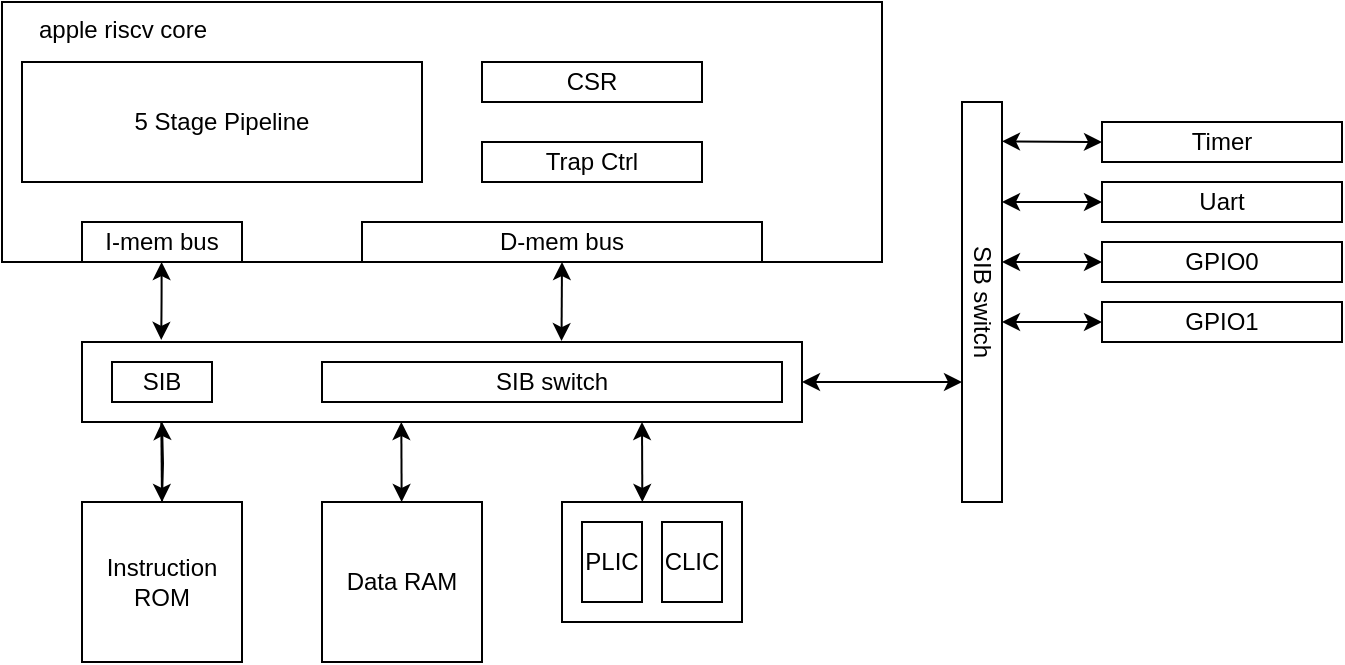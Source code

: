 <mxfile version="14.5.1" type="device"><diagram name="Page-1" id="7e0a89b8-554c-2b80-1dc8-d5c74ca68de4"><mxGraphModel dx="761" dy="611" grid="1" gridSize="10" guides="1" tooltips="1" connect="1" arrows="1" fold="1" page="1" pageScale="1" pageWidth="1100" pageHeight="850" math="0" shadow="0"><root><mxCell id="0"/><mxCell id="1" parent="0"/><mxCell id="cmnAFIew_OexULMEXhyQ-1" value="" style="whiteSpace=wrap;html=1;" parent="1" vertex="1"><mxGeometry x="120" y="320" width="360" height="40" as="geometry"/></mxCell><mxCell id="p74LB7HIm8Mr5gj2Livz-3" value="" style="whiteSpace=wrap;html=1;" parent="1" vertex="1"><mxGeometry x="80" y="150" width="440" height="130" as="geometry"/></mxCell><mxCell id="p74LB7HIm8Mr5gj2Livz-4" value="I-mem bus" style="whiteSpace=wrap;html=1;" parent="1" vertex="1"><mxGeometry x="120" y="260" width="80" height="20" as="geometry"/></mxCell><mxCell id="p74LB7HIm8Mr5gj2Livz-5" value="D-mem bus" style="whiteSpace=wrap;html=1;" parent="1" vertex="1"><mxGeometry x="260" y="260" width="200" height="20" as="geometry"/></mxCell><mxCell id="p74LB7HIm8Mr5gj2Livz-6" value="SIB" style="whiteSpace=wrap;html=1;" parent="1" vertex="1"><mxGeometry x="135" y="330" width="50" height="20" as="geometry"/></mxCell><mxCell id="p74LB7HIm8Mr5gj2Livz-7" value="SIB switch" style="whiteSpace=wrap;html=1;" parent="1" vertex="1"><mxGeometry x="240" y="330" width="230" height="20" as="geometry"/></mxCell><mxCell id="p74LB7HIm8Mr5gj2Livz-11" value="SIB switch" style="whiteSpace=wrap;html=1;rotation=90;" parent="1" vertex="1"><mxGeometry x="470" y="290" width="200" height="20" as="geometry"/></mxCell><mxCell id="p74LB7HIm8Mr5gj2Livz-18" value="" style="endArrow=classic;startArrow=classic;html=1;fillColor=none;entryX=0.65;entryY=1;entryDx=0;entryDy=0;entryPerimeter=0;" parent="1" edge="1"><mxGeometry width="50" height="50" relative="1" as="geometry"><mxPoint x="480" y="340" as="sourcePoint"/><mxPoint x="560" y="340" as="targetPoint"/></mxGeometry></mxCell><mxCell id="p74LB7HIm8Mr5gj2Livz-19" value="GPIO0" style="whiteSpace=wrap;html=1;" parent="1" vertex="1"><mxGeometry x="630" y="270" width="120" height="20" as="geometry"/></mxCell><mxCell id="p74LB7HIm8Mr5gj2Livz-20" value="Uart" style="whiteSpace=wrap;html=1;" parent="1" vertex="1"><mxGeometry x="630" y="240" width="120" height="20" as="geometry"/></mxCell><mxCell id="p74LB7HIm8Mr5gj2Livz-22" value="" style="endArrow=classic;startArrow=classic;html=1;fillColor=none;entryX=0;entryY=0.5;entryDx=0;entryDy=0;" parent="1" target="p74LB7HIm8Mr5gj2Livz-19" edge="1"><mxGeometry width="50" height="50" relative="1" as="geometry"><mxPoint x="580" y="280" as="sourcePoint"/><mxPoint x="630" y="280" as="targetPoint"/></mxGeometry></mxCell><mxCell id="p74LB7HIm8Mr5gj2Livz-23" value="" style="endArrow=classic;startArrow=classic;html=1;fillColor=none;entryX=-0.001;entryY=0.46;entryDx=0;entryDy=0;entryPerimeter=0;" parent="1" edge="1"><mxGeometry width="50" height="50" relative="1" as="geometry"><mxPoint x="580" y="250" as="sourcePoint"/><mxPoint x="630" y="250" as="targetPoint"/></mxGeometry></mxCell><mxCell id="GUuk9XEq9eASHMvtnNFH-1" value="" style="edgeStyle=orthogonalEdgeStyle;orthogonalLoop=1;jettySize=auto;html=1;" parent="1" edge="1"><mxGeometry relative="1" as="geometry"><mxPoint x="160" y="400" as="sourcePoint"/><mxPoint x="160" y="360" as="targetPoint"/></mxGeometry></mxCell><mxCell id="p74LB7HIm8Mr5gj2Livz-24" value="Instruction ROM" style="whiteSpace=wrap;html=1;aspect=fixed;" parent="1" vertex="1"><mxGeometry x="120" y="400" width="80" height="80" as="geometry"/></mxCell><mxCell id="p74LB7HIm8Mr5gj2Livz-30" value="" style="endArrow=classic;html=1;fillColor=none;" parent="1" edge="1"><mxGeometry width="50" height="50" relative="1" as="geometry"><mxPoint x="159.66" y="360" as="sourcePoint"/><mxPoint x="160" y="400" as="targetPoint"/></mxGeometry></mxCell><mxCell id="p74LB7HIm8Mr5gj2Livz-31" value="" style="endArrow=classic;startArrow=classic;html=1;fillColor=none;entryX=0.2;entryY=1;entryDx=0;entryDy=0;entryPerimeter=0;" parent="1" source="p74LB7HIm8Mr5gj2Livz-28" edge="1"><mxGeometry width="50" height="50" relative="1" as="geometry"><mxPoint x="279.66" y="420.0" as="sourcePoint"/><mxPoint x="279.66" y="360" as="targetPoint"/></mxGeometry></mxCell><mxCell id="p74LB7HIm8Mr5gj2Livz-28" value="Data RAM" style="whiteSpace=wrap;html=1;aspect=fixed;" parent="1" vertex="1"><mxGeometry x="240" y="400" width="80" height="80" as="geometry"/></mxCell><mxCell id="GUuk9XEq9eASHMvtnNFH-11" value="" style="endArrow=classic;startArrow=classic;html=1;exitX=0.11;exitY=-0.026;exitDx=0;exitDy=0;exitPerimeter=0;" parent="1" source="cmnAFIew_OexULMEXhyQ-1" edge="1"><mxGeometry width="50" height="50" relative="1" as="geometry"><mxPoint x="160" y="310" as="sourcePoint"/><mxPoint x="159.8" y="280" as="targetPoint"/><Array as="points"><mxPoint x="159.8" y="300"/></Array></mxGeometry></mxCell><mxCell id="GUuk9XEq9eASHMvtnNFH-12" value="" style="endArrow=classic;startArrow=classic;html=1;exitX=0.666;exitY=-0.012;exitDx=0;exitDy=0;exitPerimeter=0;entryX=0.5;entryY=1;entryDx=0;entryDy=0;" parent="1" source="cmnAFIew_OexULMEXhyQ-1" target="p74LB7HIm8Mr5gj2Livz-5" edge="1"><mxGeometry width="50" height="50" relative="1" as="geometry"><mxPoint x="279.8" y="310" as="sourcePoint"/><mxPoint x="279.8" y="280" as="targetPoint"/></mxGeometry></mxCell><mxCell id="GUuk9XEq9eASHMvtnNFH-13" value="Timer" style="whiteSpace=wrap;html=1;" parent="1" vertex="1"><mxGeometry x="630" y="210" width="120" height="20" as="geometry"/></mxCell><mxCell id="GUuk9XEq9eASHMvtnNFH-14" value="" style="endArrow=classic;startArrow=classic;html=1;fillColor=none;exitX=1;exitY=0.5;exitDx=0;exitDy=0;entryX=0;entryY=0.5;entryDx=0;entryDy=0;" parent="1" target="GUuk9XEq9eASHMvtnNFH-13" edge="1"><mxGeometry width="50" height="50" relative="1" as="geometry"><mxPoint x="580" y="219.66" as="sourcePoint"/><mxPoint x="630" y="220" as="targetPoint"/></mxGeometry></mxCell><mxCell id="GUuk9XEq9eASHMvtnNFH-19" value="5 Stage Pipeline" style="whiteSpace=wrap;html=1;" parent="1" vertex="1"><mxGeometry x="90" y="180" width="200" height="60" as="geometry"/></mxCell><mxCell id="GUuk9XEq9eASHMvtnNFH-20" value="CSR" style="whiteSpace=wrap;html=1;" parent="1" vertex="1"><mxGeometry x="320" y="180" width="110" height="20" as="geometry"/></mxCell><mxCell id="GUuk9XEq9eASHMvtnNFH-22" value="Trap Ctrl" style="whiteSpace=wrap;html=1;" parent="1" vertex="1"><mxGeometry x="320" y="220" width="110" height="20" as="geometry"/></mxCell><mxCell id="GUuk9XEq9eASHMvtnNFH-24" value="apple riscv core" style="text;html=1;align=center;verticalAlign=middle;resizable=0;points=[];autosize=1;" parent="1" vertex="1"><mxGeometry x="90" y="154" width="100" height="20" as="geometry"/></mxCell><mxCell id="ARj5nddiwQJg3dbKDm3E-6" value="" style="group" parent="1" vertex="1" connectable="0"><mxGeometry x="360" y="400" width="90" height="60" as="geometry"/></mxCell><mxCell id="ARj5nddiwQJg3dbKDm3E-4" value="" style="rounded=0;whiteSpace=wrap;html=1;" parent="ARj5nddiwQJg3dbKDm3E-6" vertex="1"><mxGeometry width="90" height="60" as="geometry"/></mxCell><mxCell id="GUuk9XEq9eASHMvtnNFH-16" value="PLIC" style="whiteSpace=wrap;html=1;" parent="ARj5nddiwQJg3dbKDm3E-6" vertex="1"><mxGeometry x="10" y="10" width="30" height="40" as="geometry"/></mxCell><mxCell id="GUuk9XEq9eASHMvtnNFH-17" value="CLIC" style="whiteSpace=wrap;html=1;" parent="ARj5nddiwQJg3dbKDm3E-6" vertex="1"><mxGeometry x="50" y="10" width="30" height="40" as="geometry"/></mxCell><mxCell id="tpiZGFPuNdb8SWyjIQA2-1" value="" style="endArrow=classic;startArrow=classic;html=1;fillColor=none;entryX=0.2;entryY=1;entryDx=0;entryDy=0;entryPerimeter=0;" parent="1" edge="1"><mxGeometry width="50" height="50" relative="1" as="geometry"><mxPoint x="400.17" y="400" as="sourcePoint"/><mxPoint x="400.0" y="360" as="targetPoint"/></mxGeometry></mxCell><mxCell id="kKpYeJlbNQP5_YD_F2an-1" value="GPIO1" style="whiteSpace=wrap;html=1;" vertex="1" parent="1"><mxGeometry x="630" y="300" width="120" height="20" as="geometry"/></mxCell><mxCell id="kKpYeJlbNQP5_YD_F2an-2" value="" style="endArrow=classic;startArrow=classic;html=1;fillColor=none;entryX=0;entryY=0.5;entryDx=0;entryDy=0;" edge="1" parent="1" target="kKpYeJlbNQP5_YD_F2an-1"><mxGeometry width="50" height="50" relative="1" as="geometry"><mxPoint x="580" y="310" as="sourcePoint"/><mxPoint x="630" y="310" as="targetPoint"/></mxGeometry></mxCell></root></mxGraphModel></diagram></mxfile>